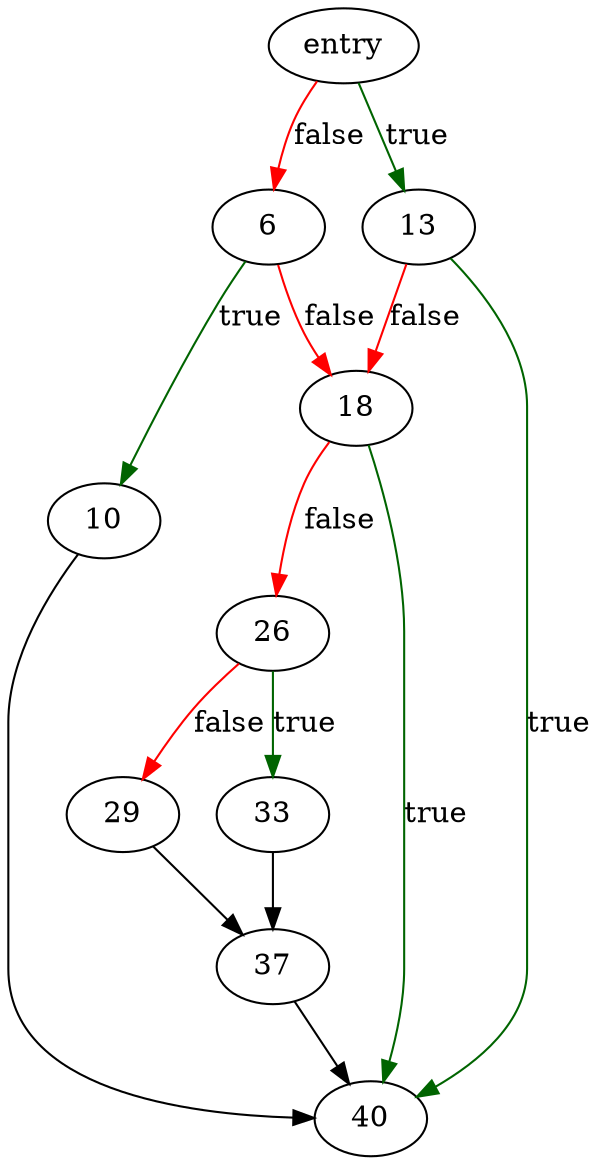 digraph "ino_map_insert" {
	// Node definitions.
	2 [label=entry];
	6;
	10;
	13;
	18;
	26;
	29;
	33;
	37;
	40;

	// Edge definitions.
	2 -> 6 [
		color=red
		label=false
	];
	2 -> 13 [
		color=darkgreen
		label=true
	];
	6 -> 10 [
		color=darkgreen
		label=true
	];
	6 -> 18 [
		color=red
		label=false
	];
	10 -> 40;
	13 -> 18 [
		color=red
		label=false
	];
	13 -> 40 [
		color=darkgreen
		label=true
	];
	18 -> 26 [
		color=red
		label=false
	];
	18 -> 40 [
		color=darkgreen
		label=true
	];
	26 -> 29 [
		color=red
		label=false
	];
	26 -> 33 [
		color=darkgreen
		label=true
	];
	29 -> 37;
	33 -> 37;
	37 -> 40;
}